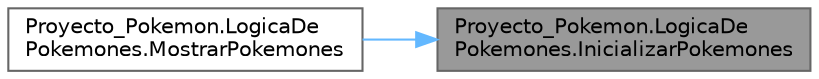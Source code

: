 digraph "Proyecto_Pokemon.LogicaDePokemones.InicializarPokemones"
{
 // INTERACTIVE_SVG=YES
 // LATEX_PDF_SIZE
  bgcolor="transparent";
  edge [fontname=Helvetica,fontsize=10,labelfontname=Helvetica,labelfontsize=10];
  node [fontname=Helvetica,fontsize=10,shape=box,height=0.2,width=0.4];
  rankdir="RL";
  Node1 [id="Node000001",label="Proyecto_Pokemon.LogicaDe\lPokemones.InicializarPokemones",height=0.2,width=0.4,color="gray40", fillcolor="grey60", style="filled", fontcolor="black",tooltip="Programacion de todos los tipos de los pokemones."];
  Node1 -> Node2 [id="edge1_Node000001_Node000002",dir="back",color="steelblue1",style="solid",tooltip=" "];
  Node2 [id="Node000002",label="Proyecto_Pokemon.LogicaDe\lPokemones.MostrarPokemones",height=0.2,width=0.4,color="grey40", fillcolor="white", style="filled",URL="$classProyecto__Pokemon_1_1LogicaDePokemones.html#a45cd62dc95916457573399cf68758721",tooltip="Muestra los pokemones del equipo con su respectivo nombre, tipo y vida."];
}
